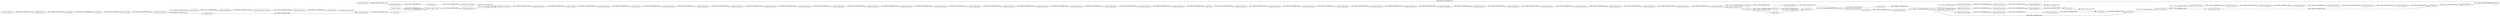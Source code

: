 digraph {
	"-2255636615318863314_84" [label="String Manipulation"]
	"-2255636615318863314_23" [label="String Manipulation"]
	"-2255636615318863314_35" [label="MySQL Connector"]
	"-2255636615318863314_117" [label="Column Appender"]
	"-2255636615318863314_40" [label="String Manipulation"]
	"-2255636615318863314_114" [label="Column Filter"]
	"-2255636615318863314_136" [label=Concatenate]
	"-2255636615318863314_49" [label="Row Filter"]
	"-2255636615318863314_105" [label="String Manipulation"]
	"-2255636615318863314_122" [label="Variable Creator"]
	"-2255636615318863314_132" [label="DB Reader"]
	"-2255636615318863314_139" [label="Rule_based Row Filter"]
	"-2255636615318863314_70" [label="DB Insert"]
	"-2255636615318863314_4" [label="Case Converter"]
	"-2255636615318863314_43" [label="DB Table Selector"]
	"-2255636615318863314_72" [label="String Manipulation"]
	"-2255636615318863314_99" [label="Rule_based Row Filter"]
	"-2255636615318863314_53" [label="Rule_based Row Filter"]
	"-2255636615318863314_7" [label="String Manipulation"]
	"-2255636615318863314_116" [label="Column Rename"]
	"-2255636615318863314_46" [label="Row Filter"]
	"-2255636615318863314_78" [label="String Manipulation"]
	"-2255636615318863314_124" [label="String Manipulation"]
	"-2255636615318863314_126" [label="String Manipulation"]
	"-2255636615318863314_42" [label="DB Reader"]
	"-2255636615318863314_22" [label="String Manipulation"]
	"-2255636615318863314_93" [label="String Manipulation"]
	"-2255636615318863314_135" [label="Rule_based Row Filter"]
	"-2255636615318863314_50" [label="String Manipulation"]
	"-2255636615318863314_63" [label=Concatenate]
	"-2255636615318863314_138" [label="Rule_based Row Filter"]
	"-2255636615318863314_14" [label="Row Filter"]
	"-2255636615318863314_141" [label="MySQL Connector"]
	"-2255636615318863314_102" [label="String Manipulation"]
	"-2255636615318863314_6" [label="String Manipulation"]
	"-2255636615318863314_86" [label="Row Filter"]
	"-2255636615318863314_123" [label="Variable to Table Column"]
	"-2255636615318863314_115" [label="Column Filter"]
	"-2255636615318863314_89" [label=Concatenate]
	"-2255636615318863314_58" [label="Rule_based Row Filter"]
	"-2255636615318863314_87" [label="String Manipulation"]
	"-2255636615318863314_92" [label="String Manipulation"]
	"-2255636615318863314_91" [label="String Manipulation"]
	"-2255636615318863314_112" [label="String to Date_Time"]
	"-2255636615318863314_51" [label=Concatenate]
	"-2255636615318863314_12" [label="String Manipulation"]
	"-2255636615318863314_10" [label="String Manipulation"]
	"-2255636615318863314_83" [label="String Manipulation"]
	"-2255636615318863314_80" [label="String Manipulation"]
	"-2255636615318863314_98" [label="String Manipulation"]
	"-2255636615318863314_121" [label="Duplicate Row Filter"]
	"-2255636615318863314_94" [label="String Manipulation"]
	"-2255636615318863314_82" [label="String Manipulation"]
	"-2255636615318863314_54" [label="Rule_based Row Filter"]
	"-2255636615318863314_37" [label="String Manipulation"]
	"-2255636615318863314_134" [label="Rule_based Row Filter"]
	"-2255636615318863314_137" [label="String Manipulation"]
	"-2255636615318863314_52" [label=Concatenate]
	"-2255636615318863314_95" [label="String Manipulation"]
	"-2255636615318863314_128" [label="String Manipulation"]
	"-2255636615318863314_113" [label="Row Filter"]
	"-2255636615318863314_47" [label="Row Filter"]
	"-2255636615318863314_21" [label="String Manipulation"]
	"-2255636615318863314_85" [label="Row Filter"]
	"-2255636615318863314_131" [label="DB Table Selector"]
	"-2255636615318863314_5" [label="String Manipulation"]
	"-2255636615318863314_101" [label="Rule_based Row Filter"]
	"-2255636615318863314_57" [label="Rule_based Row Filter"]
	"-2255636615318863314_9" [label="String Manipulation"]
	"-2255636615318863314_75" [label="Row Filter"]
	"-2255636615318863314_100" [label=Concatenate]
	"-2255636615318863314_133" [label="Table Row to Variable"]
	"-2255636615318863314_61" [label="String Manipulation"]
	"-2255636615318863314_88" [label="String Manipulation"]
	"-2255636615318863314_48" [label="Row Filter"]
	"-2255636615318863314_59" [label="String Manipulation"]
	"-2255636615318863314_90" [label="String Manipulation"]
	"-2255636615318863314_8" [label="String Manipulation"]
	"-2255636615318863314_11" [label="String Manipulation"]
	"-2255636615318863314_36" [label="String Manipulation"]
	"-2255636615318863314_73" [label="String Manipulation"]
	"-2255636615318863314_127" [label="String Manipulation"]
	"-2255636615318863314_110" [label="String Manipulation"]
	"-2255636615318863314_140" [label=Concatenate]
	"-2255636615318863314_13" [label="String Manipulation"]
	"-2255636615318863314_44" [label="String Manipulation"]
	"-2255636615318863314_111" [label="String to Date_Time _legacy_"]
	"-2255636615318863314_39" [label="String Manipulation"]
	"-2255636615318863314_79" [label="String Manipulation"]
	"-2255636615318863314_125" [label="Case Converter"]
	"-2255636615318863314_76" [label="Row Filter"]
	"-2255636615318863314_41" [label="String Manipulation"]
	"-2255636615318863314_104" [label="String Manipulation"]
	"-2255636615318863314_95" -> "-2255636615318863314_100" [label="data: 72503; is_blocking: False"]
	"-2255636615318863314_39" -> "-2255636615318863314_44" [label="data: 73844; is_blocking: False"]
	"-2255636615318863314_76" -> "-2255636615318863314_123" [label="data: 1584471; is_blocking: False"]
	"-2255636615318863314_78" -> "-2255636615318863314_79" [label="data: 83804; is_blocking: False"]
	"-2255636615318863314_87" -> "-2255636615318863314_84" [label="data: 73346; is_blocking: False"]
	"-2255636615318863314_23" -> "-2255636615318863314_36" [label="data: 79584; is_blocking: False"]
	"-2255636615318863314_84" -> "-2255636615318863314_46" [label="data: 73294; is_blocking: False"]
	"-2255636615318863314_22" -> "-2255636615318863314_23" [label="data: 79492; is_blocking: False"]
	"-2255636615318863314_36" -> "-2255636615318863314_37" [label="data: 76809; is_blocking: False"]
	"-2255636615318863314_137" -> "-2255636615318863314_136" [label="data: 69030; is_blocking: False"]
	"-2255636615318863314_127" -> "-2255636615318863314_7" [label="data: 91475; is_blocking: False"]
	"-2255636615318863314_44" -> "-2255636615318863314_72" [label="data: 73845; is_blocking: False"]
	"-2255636615318863314_132" -> "-2255636615318863314_133" [label="data: 3313; is_blocking: False"]
	"-2255636615318863314_48" -> "-2255636615318863314_51" [label="data: 94894; is_blocking: False"]
	"-2255636615318863314_123" -> "-2255636615318863314_128" [label="data: 87253; is_blocking: False"]
	"-2255636615318863314_124" -> "-2255636615318863314_125" [label="data: 92269; is_blocking: False"]
	"-2255636615318863314_99" -> "-2255636615318863314_90" [label="data: 74250; is_blocking: False"]
	"-2255636615318863314_91" -> "-2255636615318863314_92" [label="data: 72502; is_blocking: False"]
	"-2255636615318863314_47" -> "-2255636615318863314_48" [label="data: 124185; is_blocking: False"]
	"-2255636615318863314_90" -> "-2255636615318863314_91" [label="data: 72502; is_blocking: False"]
	"-2255636615318863314_75" -> "-2255636615318863314_113" [label="data: 1625267; is_blocking: False"]
	"-2255636615318863314_111" -> "-2255636615318863314_112" [label="data: 74705; is_blocking: False"]
	"-2255636615318863314_7" -> "-2255636615318863314_8" [label="data: 84225; is_blocking: False"]
	"-2255636615318863314_86" -> "-2255636615318863314_89" [label="data: 118963; is_blocking: False"]
	"-2255636615318863314_102" -> "-2255636615318863314_39" [label="data: 76864; is_blocking: False"]
	"-2255636615318863314_14" -> "-2255636615318863314_21" [label="data: 133912; is_blocking: False"]
	"-2255636615318863314_98" -> "-2255636615318863314_101" [label="data: 71176; is_blocking: False"]
	"-2255636615318863314_135" -> "-2255636615318863314_115" [label="data: 1618995; is_blocking: False"]
	"-2255636615318863314_138" -> "-2255636615318863314_139" [label="data: 67020; is_blocking: False"]
	"-2255636615318863314_116" -> "-2255636615318863314_117" [label="data: 2696; is_blocking: False"]
	"-2255636615318863314_89" -> "-2255636615318863314_138" [label="data: 65935; is_blocking: False"]
	"-2255636615318863314_61" -> "-2255636615318863314_63" [label="data: 69031; is_blocking: False"]
	"-2255636615318863314_73" -> "-2255636615318863314_80" [label="data: 71245; is_blocking: False"]
	"-2255636615318863314_21" -> "-2255636615318863314_22" [label="data: 79429; is_blocking: False"]
	"-2255636615318863314_112" -> "-2255636615318863314_116" [label="data: 90625; is_blocking: False"]
	"-2255636615318863314_53" -> "-2255636615318863314_54" [label="data: 67021; is_blocking: False"]
	"-2255636615318863314_47" -> "-2255636615318863314_49" [label="data: 124185; is_blocking: False"]
	"-2255636615318863314_89" -> "-2255636615318863314_140" [label="data: 65935; is_blocking: False"]
	"-2255636615318863314_136" -> "-2255636615318863314_63" [label="data: 65288; is_blocking: False"]
	"-2255636615318863314_89" -> "-2255636615318863314_57" [label="data: 65935; is_blocking: False"]
	"-2255636615318863314_42" -> "-2255636615318863314_75" [label="data: 1623573; is_blocking: False"]
	"-2255636615318863314_122" -> "-2255636615318863314_123" [label="object: 288; is_blocking: True"]
	"-2255636615318863314_114" -> "-2255636615318863314_110" [label="data: 1945; is_blocking: False"]
	"-2255636615318863314_101" -> "-2255636615318863314_100" [label="data: 123553; is_blocking: False"]
	"-2255636615318863314_59" -> "-2255636615318863314_136" [label="data: 69031; is_blocking: False"]
	"-2255636615318863314_9" -> "-2255636615318863314_10" [label="data: 84226; is_blocking: False"]
	"-2255636615318863314_88" -> "-2255636615318863314_89" [label="data: 72988; is_blocking: False"]
	"-2255636615318863314_133" -> "-2255636615318863314_134" [label="object: 288; is_blocking: True"]
	"-2255636615318863314_141" -> "-2255636615318863314_70" [label="object: 4003; is_blocking: True"]
	"-2255636615318863314_80" -> "-2255636615318863314_83" [label="data: 73359; is_blocking: False"]
	"-2255636615318863314_100" -> "-2255636615318863314_121" [label="data: 67055; is_blocking: False"]
	"-2255636615318863314_126" -> "-2255636615318863314_127" [label="data: 92056; is_blocking: False"]
	"-2255636615318863314_79" -> "-2255636615318863314_104" [label="data: 83803; is_blocking: False"]
	"-2255636615318863314_57" -> "-2255636615318863314_58" [label="data: 67021; is_blocking: False"]
	"-2255636615318863314_5" -> "-2255636615318863314_4" [label="data: 91660; is_blocking: False"]
	"-2255636615318863314_105" -> "-2255636615318863314_14" [label="data: 83804; is_blocking: False"]
	"-2255636615318863314_110" -> "-2255636615318863314_111" [label="data: 95325; is_blocking: False"]
	"-2255636615318863314_84" -> "-2255636615318863314_47" [label="data: 73294; is_blocking: False"]
	"-2255636615318863314_50" -> "-2255636615318863314_52" [label="data: 74856; is_blocking: False"]
	"-2255636615318863314_140" -> "-2255636615318863314_98" [label="data: 65935; is_blocking: False"]
	"-2255636615318863314_49" -> "-2255636615318863314_51" [label="data: 121916; is_blocking: False"]
	"-2255636615318863314_10" -> "-2255636615318863314_11" [label="data: 84225; is_blocking: False"]
	"-2255636615318863314_131" -> "-2255636615318863314_132" [label="object: 4313; is_blocking: True"]
	"-2255636615318863314_141" -> "-2255636615318863314_131" [label="object: 4003; is_blocking: True"]
	"-2255636615318863314_63" -> "-2255636615318863314_140" [label="data: 65288; is_blocking: False"]
	"-2255636615318863314_54" -> "-2255636615318863314_59" [label="data: 67019; is_blocking: False"]
	"-2255636615318863314_98" -> "-2255636615318863314_99" [label="data: 71176; is_blocking: False"]
	"-2255636615318863314_41" -> "-2255636615318863314_78" [label="data: 83804; is_blocking: False"]
	"-2255636615318863314_46" -> "-2255636615318863314_50" [label="data: 71978; is_blocking: False"]
	"-2255636615318863314_8" -> "-2255636615318863314_6" [label="data: 84225; is_blocking: False"]
	"-2255636615318863314_104" -> "-2255636615318863314_105" [label="data: 83804; is_blocking: False"]
	"-2255636615318863314_52" -> "-2255636615318863314_86" [label="data: 65935; is_blocking: False"]
	"-2255636615318863314_113" -> "-2255636615318863314_135" [label="data: 1625312; is_blocking: False"]
	"-2255636615318863314_6" -> "-2255636615318863314_9" [label="data: 84226; is_blocking: False"]
	"-2255636615318863314_11" -> "-2255636615318863314_12" [label="data: 84224; is_blocking: False"]
	"-2255636615318863314_121" -> "-2255636615318863314_70" [label="data: 193259; is_blocking: True"]
	"-2255636615318863314_94" -> "-2255636615318863314_95" [label="data: 72502; is_blocking: False"]
	"-2255636615318863314_135" -> "-2255636615318863314_114" [label="data: 1618995; is_blocking: False"]
	"-2255636615318863314_72" -> "-2255636615318863314_73" [label="data: 71604; is_blocking: False"]
	"-2255636615318863314_117" -> "-2255636615318863314_76" [label="data: 82041; is_blocking: False"]
	"-2255636615318863314_85" -> "-2255636615318863314_88" [label="data: 119339; is_blocking: False"]
	"-2255636615318863314_139" -> "-2255636615318863314_137" [label="data: 67021; is_blocking: False"]
	"-2255636615318863314_115" -> "-2255636615318863314_117" [label="data: 80659; is_blocking: False"]
	"-2255636615318863314_83" -> "-2255636615318863314_82" [label="data: 73351; is_blocking: False"]
	"-2255636615318863314_35" -> "-2255636615318863314_43" [label="object: 4003; is_blocking: True"]
	"-2255636615318863314_125" -> "-2255636615318863314_5" [label="data: 92207; is_blocking: False"]
	"-2255636615318863314_52" -> "-2255636615318863314_85" [label="data: 65935; is_blocking: False"]
	"-2255636615318863314_12" -> "-2255636615318863314_13" [label="data: 84225; is_blocking: False"]
	"-2255636615318863314_128" -> "-2255636615318863314_134" [label="data: 85707; is_blocking: False"]
	"-2255636615318863314_93" -> "-2255636615318863314_94" [label="data: 72502; is_blocking: False"]
	"-2255636615318863314_82" -> "-2255636615318863314_87" [label="data: 73346; is_blocking: False"]
	"-2255636615318863314_92" -> "-2255636615318863314_93" [label="data: 72501; is_blocking: False"]
	"-2255636615318863314_89" -> "-2255636615318863314_53" [label="data: 65935; is_blocking: False"]
	"-2255636615318863314_58" -> "-2255636615318863314_61" [label="data: 67020; is_blocking: False"]
	"-2255636615318863314_13" -> "-2255636615318863314_40" [label="data: 83803; is_blocking: False"]
	"-2255636615318863314_43" -> "-2255636615318863314_42" [label="object: 4968; is_blocking: True"]
	"-2255636615318863314_134" -> "-2255636615318863314_124" [label="data: 141676; is_blocking: False"]
	"-2255636615318863314_51" -> "-2255636615318863314_52" [label="data: 65935; is_blocking: False"]
	"-2255636615318863314_4" -> "-2255636615318863314_126" [label="data: 92162; is_blocking: False"]
	"-2255636615318863314_40" -> "-2255636615318863314_41" [label="data: 83803; is_blocking: False"]
	"-2255636615318863314_37" -> "-2255636615318863314_102" [label="data: 76809; is_blocking: False"]
	rankdir=LR
}
